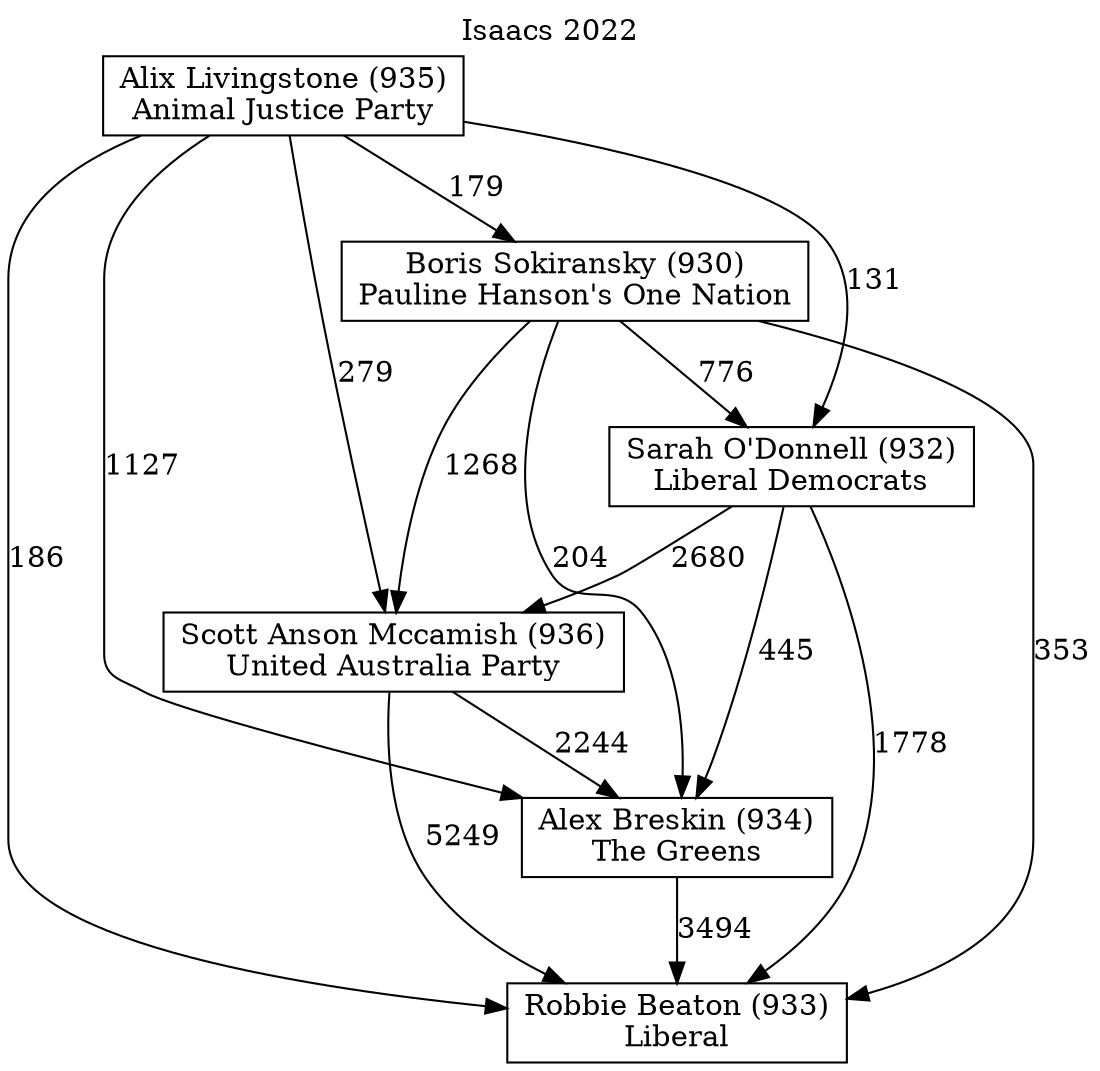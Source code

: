 // House preference flow
digraph "Robbie Beaton (933)_Isaacs_2022" {
	graph [label="Isaacs 2022" labelloc=t mclimit=2]
	node [shape=box]
	"Robbie Beaton (933)" [label="Robbie Beaton (933)
Liberal"]
	"Alex Breskin (934)" [label="Alex Breskin (934)
The Greens"]
	"Scott Anson Mccamish (936)" [label="Scott Anson Mccamish (936)
United Australia Party"]
	"Sarah O'Donnell (932)" [label="Sarah O'Donnell (932)
Liberal Democrats"]
	"Boris Sokiransky (930)" [label="Boris Sokiransky (930)
Pauline Hanson's One Nation"]
	"Alix Livingstone (935)" [label="Alix Livingstone (935)
Animal Justice Party"]
	"Alex Breskin (934)" -> "Robbie Beaton (933)" [label=3494]
	"Scott Anson Mccamish (936)" -> "Alex Breskin (934)" [label=2244]
	"Sarah O'Donnell (932)" -> "Scott Anson Mccamish (936)" [label=2680]
	"Boris Sokiransky (930)" -> "Sarah O'Donnell (932)" [label=776]
	"Alix Livingstone (935)" -> "Boris Sokiransky (930)" [label=179]
	"Scott Anson Mccamish (936)" -> "Robbie Beaton (933)" [label=5249]
	"Sarah O'Donnell (932)" -> "Robbie Beaton (933)" [label=1778]
	"Boris Sokiransky (930)" -> "Robbie Beaton (933)" [label=353]
	"Alix Livingstone (935)" -> "Robbie Beaton (933)" [label=186]
	"Alix Livingstone (935)" -> "Sarah O'Donnell (932)" [label=131]
	"Boris Sokiransky (930)" -> "Scott Anson Mccamish (936)" [label=1268]
	"Alix Livingstone (935)" -> "Scott Anson Mccamish (936)" [label=279]
	"Sarah O'Donnell (932)" -> "Alex Breskin (934)" [label=445]
	"Boris Sokiransky (930)" -> "Alex Breskin (934)" [label=204]
	"Alix Livingstone (935)" -> "Alex Breskin (934)" [label=1127]
}
